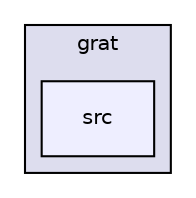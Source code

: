 digraph G {
  compound=true
  node [ fontsize="10", fontname="Helvetica"];
  edge [ labelfontsize="10", labelfontname="Helvetica"];
  subgraph clusterdir_01f81dc89839b69b499b525ab8d51194 {
    graph [ bgcolor="#ddddee", pencolor="black", label="grat" fontname="Helvetica", fontsize="10", URL="dir_01f81dc89839b69b499b525ab8d51194.html"]
  dir_5d98555a87ce6ad1e072f395e518bfeb [shape=box, label="src", style="filled", fillcolor="#eeeeff", pencolor="black", URL="dir_5d98555a87ce6ad1e072f395e518bfeb.html"];
  }
}
